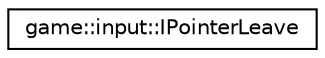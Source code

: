 digraph "Graphical Class Hierarchy"
{
 // LATEX_PDF_SIZE
  edge [fontname="Helvetica",fontsize="10",labelfontname="Helvetica",labelfontsize="10"];
  node [fontname="Helvetica",fontsize="10",shape=record];
  rankdir="LR";
  Node0 [label="game::input::IPointerLeave",height=0.2,width=0.4,color="black", fillcolor="white", style="filled",URL="$classgame_1_1input_1_1IPointerLeave.html",tooltip="interface for pointer leaves event handlers"];
}
